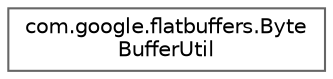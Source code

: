 digraph "Graphical Class Hierarchy"
{
 // LATEX_PDF_SIZE
  bgcolor="transparent";
  edge [fontname=Helvetica,fontsize=10,labelfontname=Helvetica,labelfontsize=10];
  node [fontname=Helvetica,fontsize=10,shape=box,height=0.2,width=0.4];
  rankdir="LR";
  Node0 [id="Node000000",label="com.google.flatbuffers.Byte\lBufferUtil",height=0.2,width=0.4,color="grey40", fillcolor="white", style="filled",URL="$classcom_1_1google_1_1flatbuffers_1_1ByteBufferUtil.html",tooltip=" "];
}
